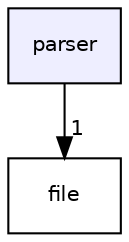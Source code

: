 digraph "parser" {
  compound=true
  node [ fontsize="10", fontname="Helvetica"];
  edge [ labelfontsize="10", labelfontname="Helvetica"];
  dir_572890c148f68441e050f6560d78312b [shape=box, label="parser", style="filled", fillcolor="#eeeeff", pencolor="black", URL="dir_572890c148f68441e050f6560d78312b.html"];
  dir_fb6598a949f0f53f82ac9a1a956124c7 [shape=box label="file" URL="dir_fb6598a949f0f53f82ac9a1a956124c7.html"];
  dir_572890c148f68441e050f6560d78312b->dir_fb6598a949f0f53f82ac9a1a956124c7 [headlabel="1", labeldistance=1.5 headhref="dir_000003_000001.html"];
}
